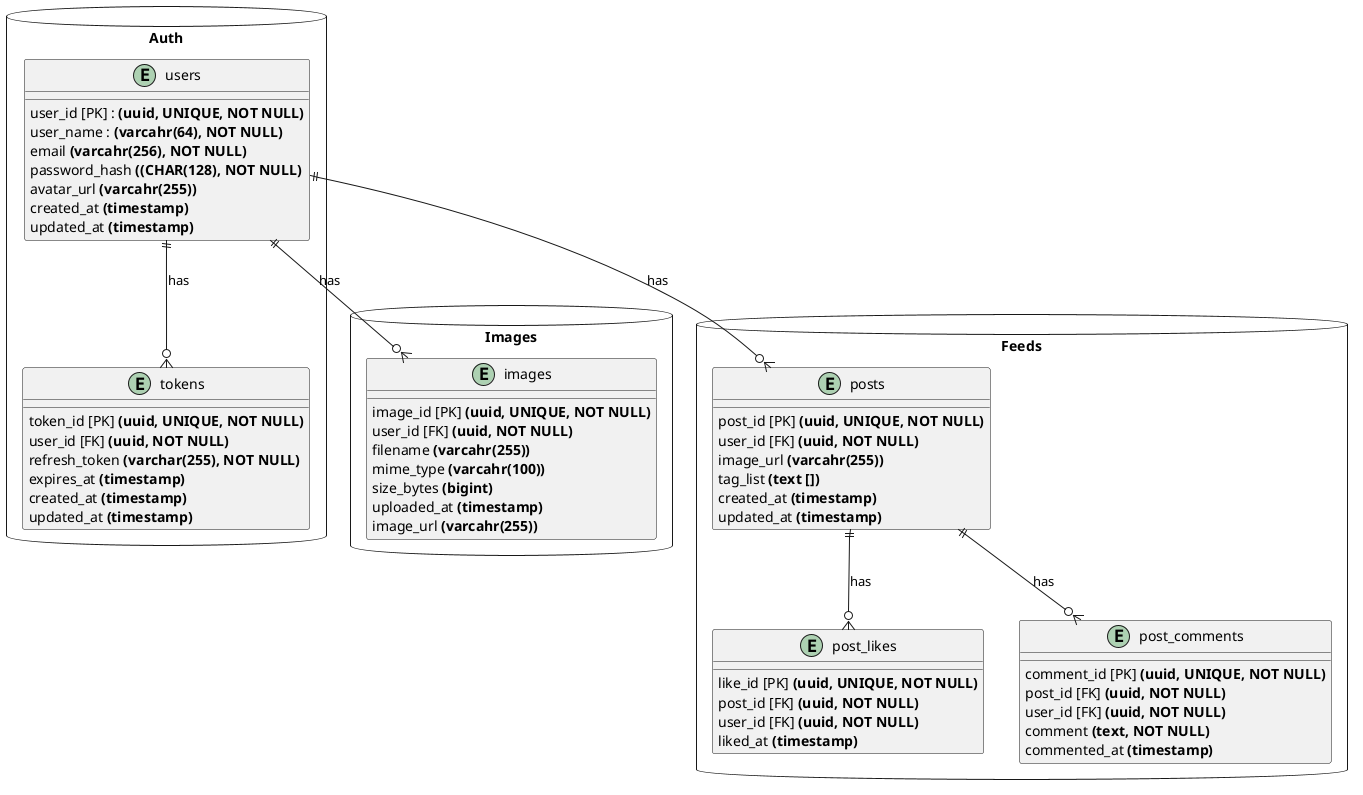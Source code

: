 @startuml

database "Auth" {
  entity "users" {
    user_id [PK] : **(uuid, UNIQUE, NOT NULL)**
    user_name : **(varcahr(64), NOT NULL)**
    email **(varcahr(256), NOT NULL)**
    password_hash **((CHAR(128), NOT NULL)**
    avatar_url **(varcahr(255))**
    created_at **(timestamp)**
    updated_at **(timestamp)**
  }

  entity "tokens" {
    token_id [PK] **(uuid, UNIQUE, NOT NULL)**
    user_id [FK] **(uuid, NOT NULL)**
    refresh_token **(varchar(255), NOT NULL)**
    expires_at **(timestamp)**
    created_at **(timestamp)**
    updated_at **(timestamp)**
  }

  users ||--o{ tokens : has
}

database "Images" {
  entity "images" {
    image_id [PK] **(uuid, UNIQUE, NOT NULL)**
    user_id [FK] **(uuid, NOT NULL)**
    filename **(varcahr(255))**
    mime_type **(varcahr(100))**
    size_bytes **(bigint)**
    uploaded_at **(timestamp)**
    image_url **(varcahr(255))**
  }

  users ||--o{ images : has
}

database "Feeds" {
  entity "posts" {
    post_id [PK] **(uuid, UNIQUE, NOT NULL)**
    user_id [FK] **(uuid, NOT NULL)**
    image_url **(varcahr(255))**
    tag_list **(text [])**
    created_at **(timestamp)**
    updated_at **(timestamp)**
  }

  entity "post_likes" {
    like_id [PK] **(uuid, UNIQUE, NOT NULL)**
    post_id [FK] **(uuid, NOT NULL)**
    user_id [FK] **(uuid, NOT NULL)**
    liked_at **(timestamp)**
  }

  entity "post_comments" {
    comment_id [PK] **(uuid, UNIQUE, NOT NULL)**
    post_id [FK] **(uuid, NOT NULL)**
    user_id [FK] **(uuid, NOT NULL)**
    comment **(text, NOT NULL)**
    commented_at **(timestamp)**
  }

  posts ||--o{ post_likes : has
  posts ||--o{ post_comments : has
  users ||--o{ posts : has
}
@enduml